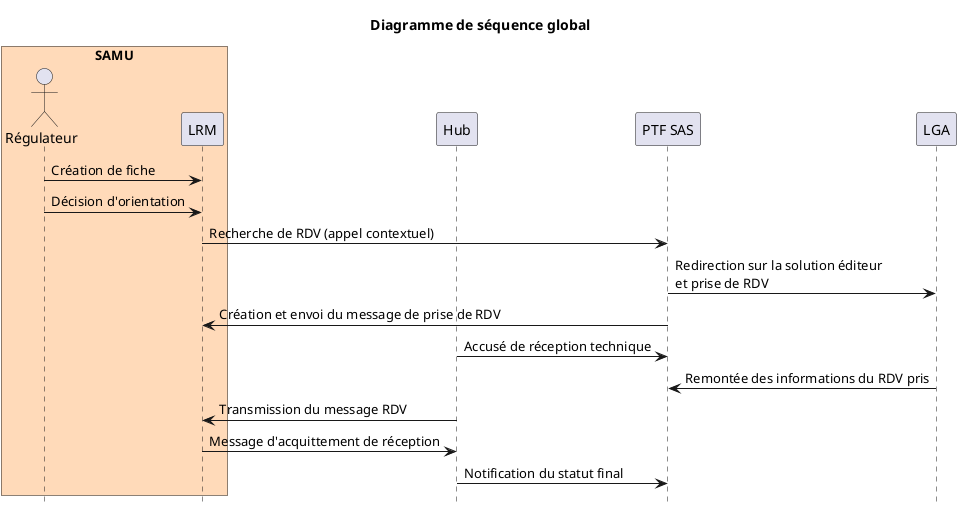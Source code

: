 

@startuml
title Diagramme de séquence global

hide footbox

box "SAMU" #PeachPuff
  actor "Régulateur" as SAMU
  participant LRM
end box

participant Hub
participant "PTF SAS" as PTF
participant LGA

SAMU -> LRM : Création de fiche
SAMU -> LRM : Décision d'orientation
LRM -> PTF : Recherche de RDV (appel contextuel)
PTF -> LGA : Redirection sur la solution éditeur\net prise de RDV
PTF -> LRM : Création et envoi du message de prise de RDV
Hub -> PTF : Accusé de réception technique
LGA -> PTF : Remontée des informations du RDV pris
Hub -> LRM : Transmission du message RDV
LRM -> Hub : Message d'acquittement de réception
Hub -> PTF : Notification du statut final

@enduml


